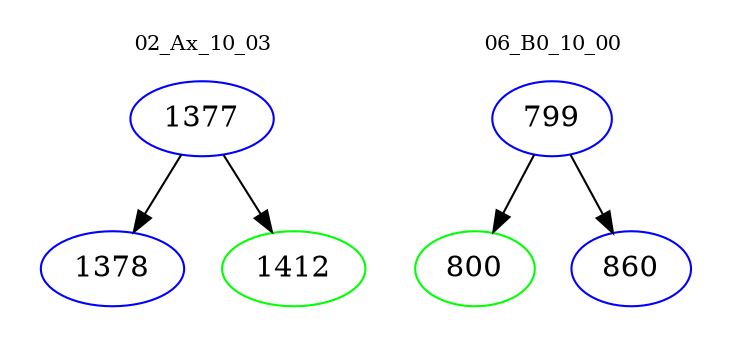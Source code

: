 digraph{
subgraph cluster_0 {
color = white
label = "02_Ax_10_03";
fontsize=10;
T0_1377 [label="1377", color="blue"]
T0_1377 -> T0_1378 [color="black"]
T0_1378 [label="1378", color="blue"]
T0_1377 -> T0_1412 [color="black"]
T0_1412 [label="1412", color="green"]
}
subgraph cluster_1 {
color = white
label = "06_B0_10_00";
fontsize=10;
T1_799 [label="799", color="blue"]
T1_799 -> T1_800 [color="black"]
T1_800 [label="800", color="green"]
T1_799 -> T1_860 [color="black"]
T1_860 [label="860", color="blue"]
}
}
